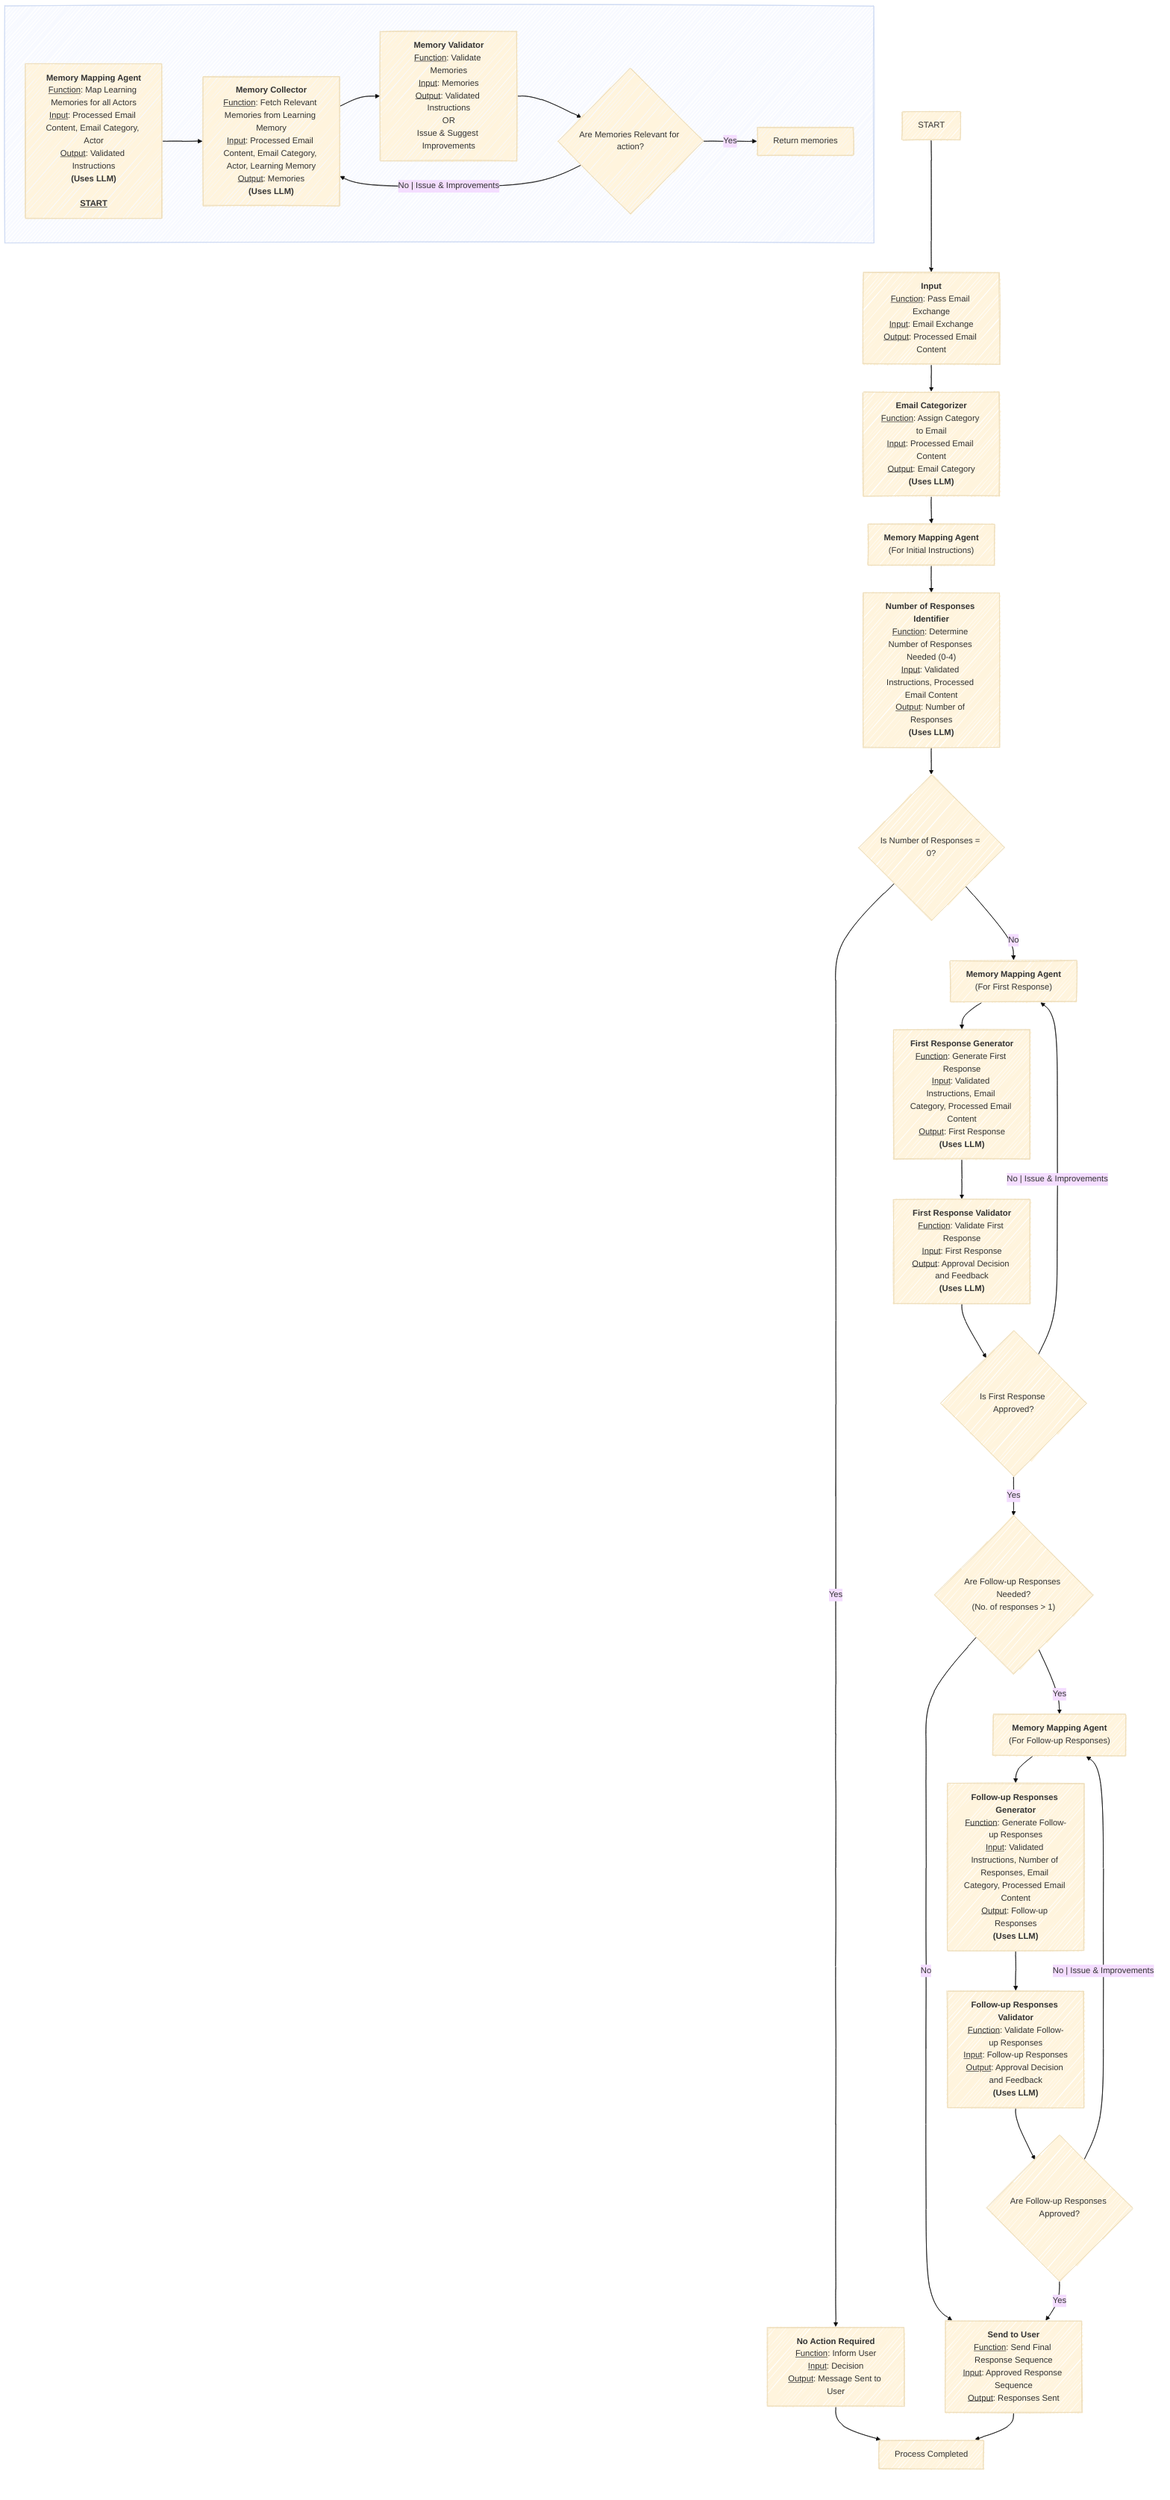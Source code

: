 ---
config:
  theme: base
  look: handDrawn
---

flowchart TD
    START["START"] --> A

    %% Input Node
    A["<b>Input</b><br><u>Function</u>: Pass Email Exchange<br><u>Input</u>: Email Exchange<br><u>Output</u>: Processed Email Content"]

    %% Email Categorizer Node
    A --> C["<b>Email Categorizer</b><br><u>Function</u>: Assign Category to Email<br><u>Input</u>: Processed Email Content<br><u>Output</u>: Email Category<br><b>(Uses LLM)</b>"]

    %% Initial Memory Mapping Agent
    C --> MM1["<b>Memory Mapping Agent</b><br>(For Initial Instructions)"]

    %% Number of Responses Identifier
    MM1 --> E["<b>Number of Responses Identifier</b><br><u>Function</u>: Determine Number of Responses Needed (0-4)<br><u>Input</u>: Validated Instructions, Processed Email Content<br><u>Output</u>: Number of Responses<br><b>(Uses LLM)</b>"]

    E --> Decision2{"Is Number of Responses = 0?"}

    Decision2 -- Yes --> NAR

    Decision2 -- No --> MM2

    %% No Action Required Node
    NAR["<b>No Action Required</b><br><u>Function</u>: Inform User<br><u>Input</u>: Decision<br><u>Output</u>: Message Sent to User"]

    NAR --> End["Process Completed"]

    %% Memory Mapping Agent before First Response Generator
    MM2["<b>Memory Mapping Agent</b><br>(For First Response)"]

    MM2 --> F1

    %% First Response Generator
    F1["<b>First Response Generator</b><br><u>Function</u>: Generate First Response<br><u>Input</u>: Validated Instructions, Email Category, Processed Email Content<br><u>Output</u>: First Response<br><b>(Uses LLM)</b>"]

    F1 --> F2

    %% First Response Validator
    F2["<b>First Response Validator</b><br><u>Function</u>: Validate First Response<br><u>Input</u>: First Response<br><u>Output</u>: Approval Decision and Feedback<br><b>(Uses LLM)</b>"]

    F2 --> Decision3{"Is First Response Approved?"}

    Decision3 -- Yes --> Decision4

    Decision3 -- No | Issue &amp; Improvements --> MM2

    %% Check if Follow-up Responses are Needed
    Decision4{"Are Follow-up Responses Needed?<br>(No. of responses > 1)"}

    Decision4 -- No --> G

    Decision4 -- Yes --> MM3

    %% Memory Mapping Agent before Follow-up Responses Generator
    MM3["<b>Memory Mapping Agent</b><br>(For Follow-up Responses)"]

    MM3 --> F3

    %% Follow-up Responses Generator
    F3["<b>Follow-up Responses Generator</b><br><u>Function</u>: Generate Follow-up Responses<br><u>Input</u>: Validated Instructions, Number of Responses, Email Category, Processed Email Content<br><u>Output</u>: Follow-up Responses<br><b>(Uses LLM)</b>"]

    F3 --> F4

    %% Follow-up Responses Validator
    F4["<b>Follow-up Responses Validator</b><br><u>Function</u>: Validate Follow-up Responses<br><u>Input</u>: Follow-up Responses<br><u>Output</u>: Approval Decision and Feedback<br><b>(Uses LLM)</b>"]

    F4 --> Decision5{"Are Follow-up Responses Approved?"}

    Decision5 -- Yes --> G

    Decision5 -- No | Issue &amp; Improvements --> MM3

    %% Send to User Node
    G["<b>Send to User</b><br><u>Function</u>: Send Final Response Sequence<br><u>Input</u>: Approved Response Sequence<br><u>Output</u>: Responses Sent"]

    G --> End

    %% Memory Mapping Agent Subgraph
    subgraph " "
        %% Start of Memory Mapping Agent      
        MM_Agent["<b>Memory Mapping Agent</b><br><u>Function</u>: Map Learning Memories for all Actors<br><u>Input</u>: Processed Email Content, Email Category, Actor<br><u>Output</u>: Validated Instructions<br><b>(Uses LLM)</b><br><br><b><u>START</u></b>"]
        MM_Agent --> MM_Collector["<b>Memory Collector</b><br><u>Function</u>: Fetch Relevant Memories from Learning Memory<br><u>Input</u>: Processed Email Content, Email Category, Actor, Learning Memory<br><u>Output</u>: Memories<br><b>(Uses LLM)</b>"]

        %% Memory Validator Node
        MM_Collector --> MM_Validator["<b>Memory Validator</b><br><u>Function</u>: Validate Memories<br><u>Input</u>: Memories<br><u>Output</u>: Validated Instructions<br>OR<br>Issue &amp; Suggest Improvements"]

        MM_Validator --> MM_Decision1{"Are Memories Relevant for action?"}

        MM_Decision1 -- Yes --> MM_End["Return memories"]

        MM_Decision1 -- No | Issue &amp; Improvements --> MM_Collector

            %% End of Memory Mapping Agent
        MM_End

    end